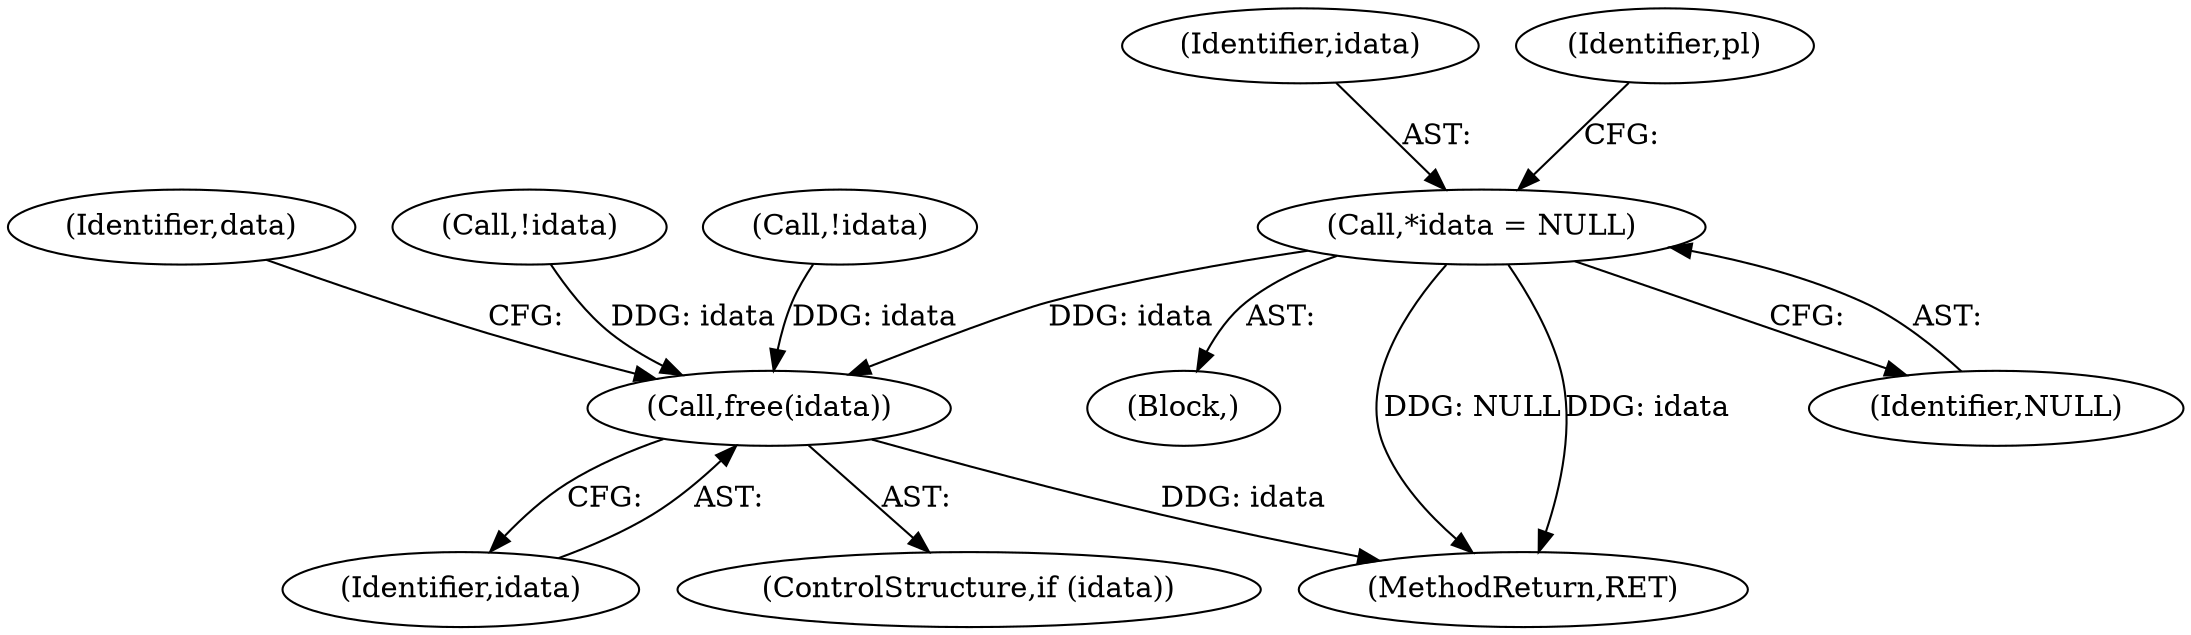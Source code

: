 digraph "0_enlightment_c21beaf1780cf3ca291735ae7d58a3dde63277a2@pointer" {
"1000402" [label="(Call,*idata = NULL)"];
"1001759" [label="(Call,free(idata))"];
"1000392" [label="(Block,)"];
"1001762" [label="(Identifier,data)"];
"1001770" [label="(MethodReturn,RET)"];
"1000403" [label="(Identifier,idata)"];
"1000793" [label="(Call,!idata)"];
"1000414" [label="(Identifier,pl)"];
"1001759" [label="(Call,free(idata))"];
"1000404" [label="(Identifier,NULL)"];
"1001760" [label="(Identifier,idata)"];
"1000551" [label="(Call,!idata)"];
"1000402" [label="(Call,*idata = NULL)"];
"1001757" [label="(ControlStructure,if (idata))"];
"1000402" -> "1000392"  [label="AST: "];
"1000402" -> "1000404"  [label="CFG: "];
"1000403" -> "1000402"  [label="AST: "];
"1000404" -> "1000402"  [label="AST: "];
"1000414" -> "1000402"  [label="CFG: "];
"1000402" -> "1001770"  [label="DDG: NULL"];
"1000402" -> "1001770"  [label="DDG: idata"];
"1000402" -> "1001759"  [label="DDG: idata"];
"1001759" -> "1001757"  [label="AST: "];
"1001759" -> "1001760"  [label="CFG: "];
"1001760" -> "1001759"  [label="AST: "];
"1001762" -> "1001759"  [label="CFG: "];
"1001759" -> "1001770"  [label="DDG: idata"];
"1000793" -> "1001759"  [label="DDG: idata"];
"1000551" -> "1001759"  [label="DDG: idata"];
}
